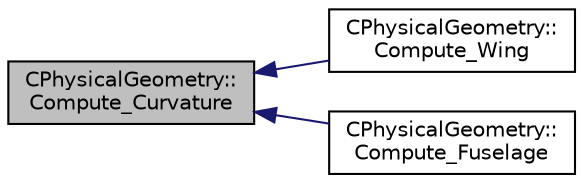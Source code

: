 digraph "CPhysicalGeometry::Compute_Curvature"
{
  edge [fontname="Helvetica",fontsize="10",labelfontname="Helvetica",labelfontsize="10"];
  node [fontname="Helvetica",fontsize="10",shape=record];
  rankdir="LR";
  Node196 [label="CPhysicalGeometry::\lCompute_Curvature",height=0.2,width=0.4,color="black", fillcolor="grey75", style="filled", fontcolor="black"];
  Node196 -> Node197 [dir="back",color="midnightblue",fontsize="10",style="solid",fontname="Helvetica"];
  Node197 [label="CPhysicalGeometry::\lCompute_Wing",height=0.2,width=0.4,color="black", fillcolor="white", style="filled",URL="$class_c_physical_geometry.html#abcb03483d77538306c034d15d9fd88ff",tooltip="Evaluate geometrical parameters of a wing. "];
  Node196 -> Node198 [dir="back",color="midnightblue",fontsize="10",style="solid",fontname="Helvetica"];
  Node198 [label="CPhysicalGeometry::\lCompute_Fuselage",height=0.2,width=0.4,color="black", fillcolor="white", style="filled",URL="$class_c_physical_geometry.html#a60e9112fc5d6140fab333099c45142a7",tooltip="Evaluate geometrical parameters of a wing. "];
}
